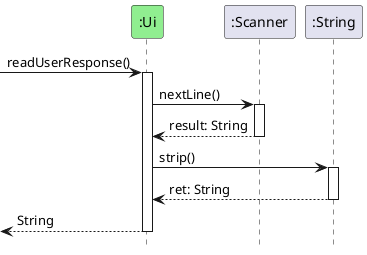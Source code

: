 @startuml
participant ":Ui" as ui #lightgreen
participant ":Scanner" as scanner
participant ":String" as string

hide footbox

[-> ui : readUserResponse()
activate ui

ui -> scanner : nextLine()
activate scanner

scanner --> ui : result: String
deactivate scanner

ui -> string : strip()
activate string

string --> ui : ret: String
deactivate string

[<-- ui : String
deactivate ui
@enduml
